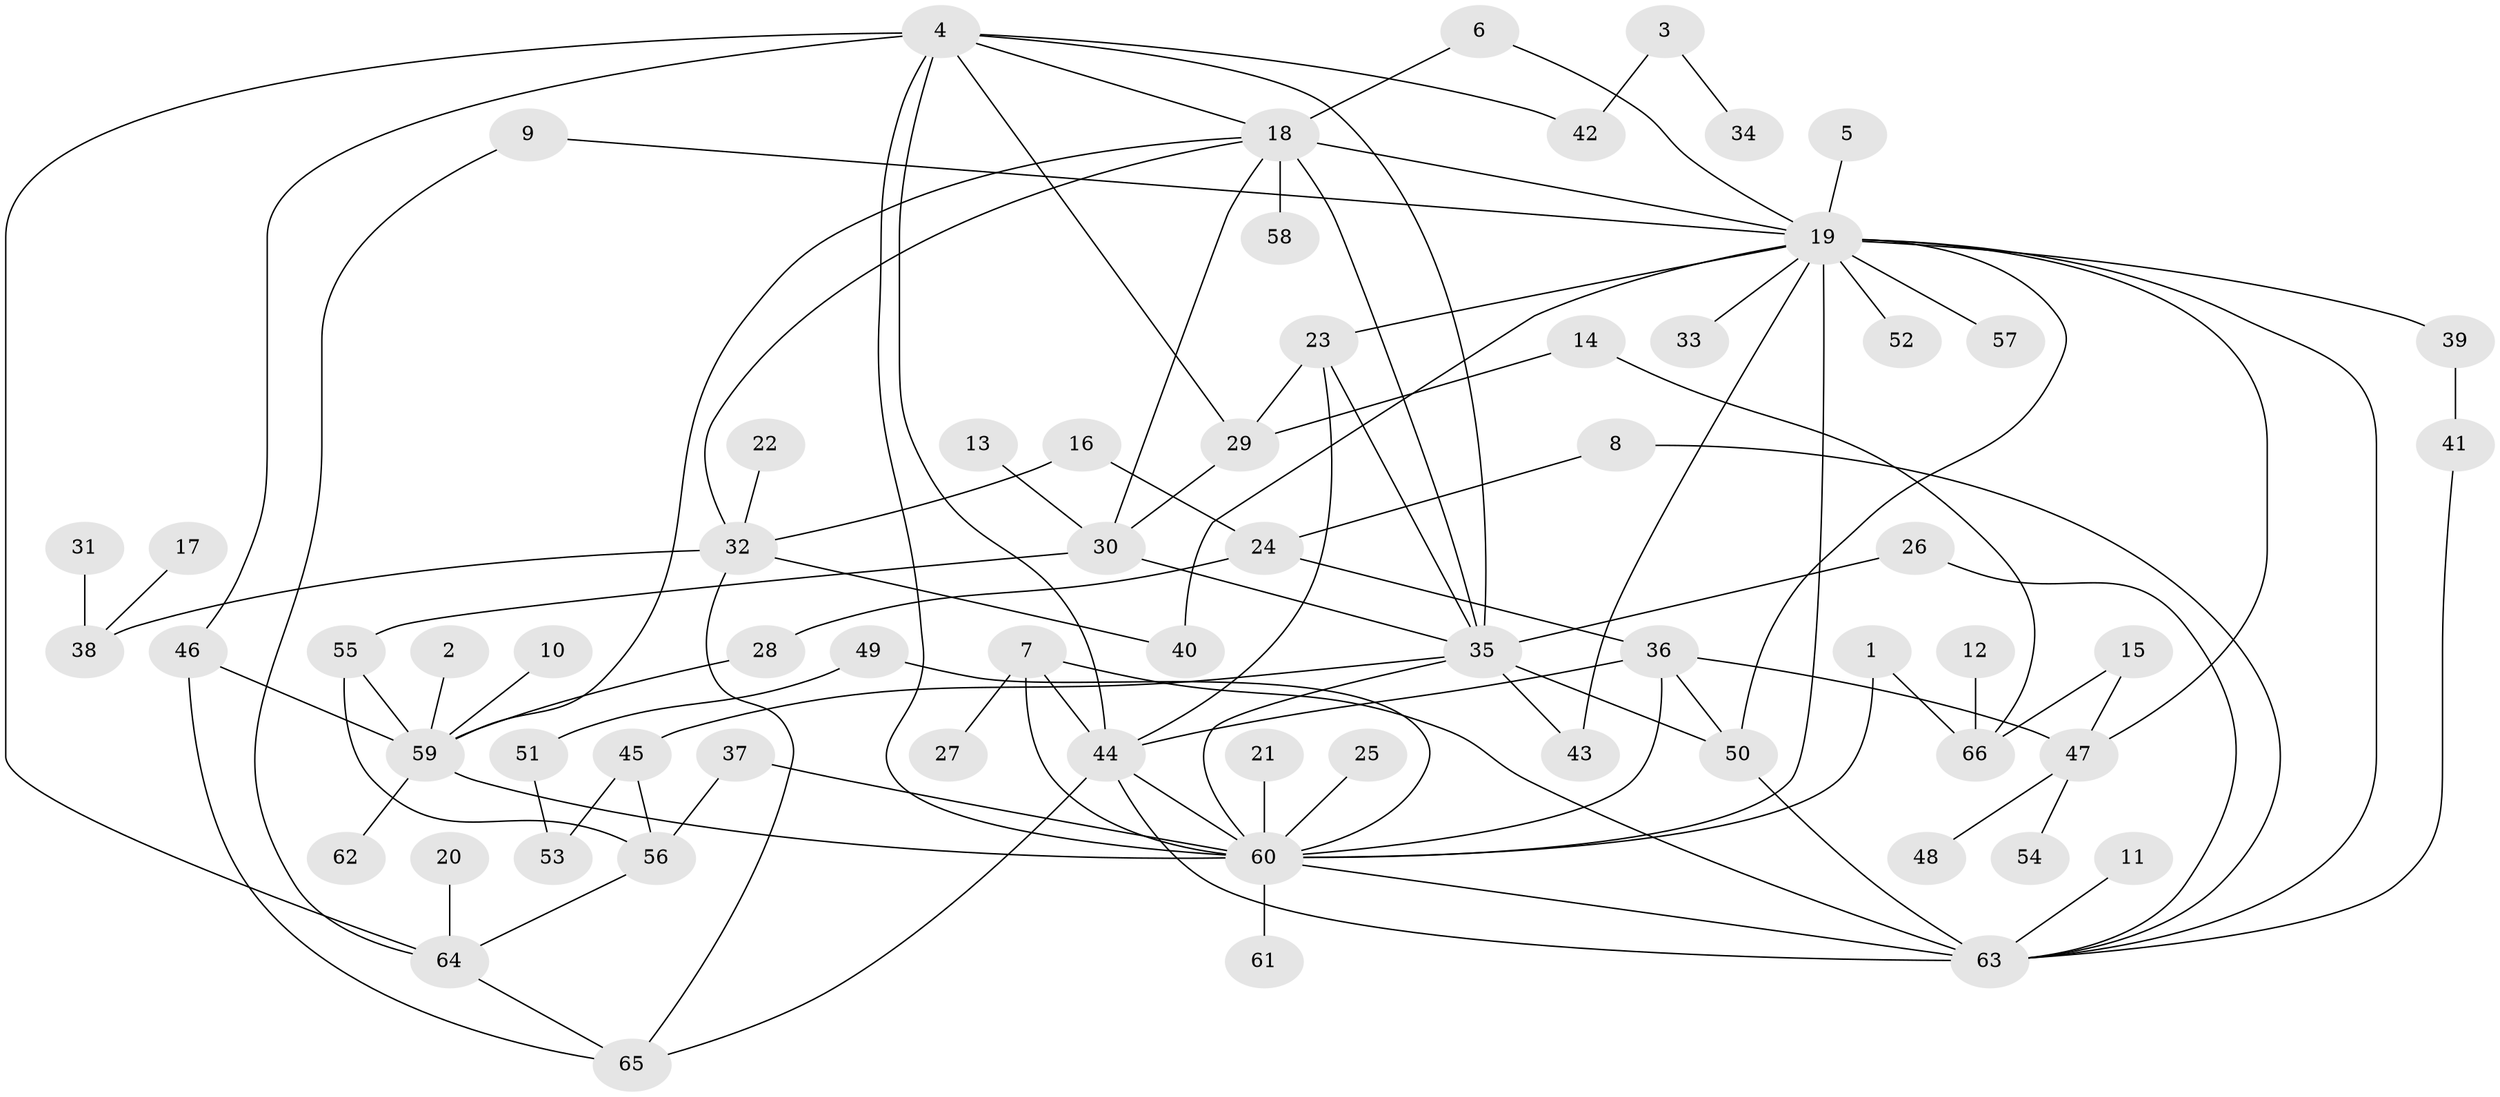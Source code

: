 // original degree distribution, {9: 0.030303030303030304, 16: 0.007575757575757576, 10: 0.007575757575757576, 1: 0.42424242424242425, 3: 0.11363636363636363, 4: 0.05303030303030303, 17: 0.007575757575757576, 2: 0.2803030303030303, 7: 0.030303030303030304, 5: 0.015151515151515152, 6: 0.022727272727272728, 8: 0.007575757575757576}
// Generated by graph-tools (version 1.1) at 2025/01/03/09/25 03:01:52]
// undirected, 66 vertices, 104 edges
graph export_dot {
graph [start="1"]
  node [color=gray90,style=filled];
  1;
  2;
  3;
  4;
  5;
  6;
  7;
  8;
  9;
  10;
  11;
  12;
  13;
  14;
  15;
  16;
  17;
  18;
  19;
  20;
  21;
  22;
  23;
  24;
  25;
  26;
  27;
  28;
  29;
  30;
  31;
  32;
  33;
  34;
  35;
  36;
  37;
  38;
  39;
  40;
  41;
  42;
  43;
  44;
  45;
  46;
  47;
  48;
  49;
  50;
  51;
  52;
  53;
  54;
  55;
  56;
  57;
  58;
  59;
  60;
  61;
  62;
  63;
  64;
  65;
  66;
  1 -- 60 [weight=1.0];
  1 -- 66 [weight=1.0];
  2 -- 59 [weight=1.0];
  3 -- 34 [weight=1.0];
  3 -- 42 [weight=1.0];
  4 -- 18 [weight=1.0];
  4 -- 29 [weight=1.0];
  4 -- 35 [weight=1.0];
  4 -- 42 [weight=1.0];
  4 -- 44 [weight=1.0];
  4 -- 46 [weight=1.0];
  4 -- 60 [weight=1.0];
  4 -- 64 [weight=1.0];
  5 -- 19 [weight=1.0];
  6 -- 18 [weight=1.0];
  6 -- 19 [weight=1.0];
  7 -- 27 [weight=1.0];
  7 -- 44 [weight=1.0];
  7 -- 60 [weight=1.0];
  7 -- 63 [weight=1.0];
  8 -- 24 [weight=1.0];
  8 -- 63 [weight=1.0];
  9 -- 19 [weight=1.0];
  9 -- 64 [weight=1.0];
  10 -- 59 [weight=1.0];
  11 -- 63 [weight=1.0];
  12 -- 66 [weight=1.0];
  13 -- 30 [weight=1.0];
  14 -- 29 [weight=1.0];
  14 -- 66 [weight=1.0];
  15 -- 47 [weight=1.0];
  15 -- 66 [weight=1.0];
  16 -- 24 [weight=1.0];
  16 -- 32 [weight=1.0];
  17 -- 38 [weight=1.0];
  18 -- 19 [weight=1.0];
  18 -- 30 [weight=1.0];
  18 -- 32 [weight=1.0];
  18 -- 35 [weight=2.0];
  18 -- 58 [weight=1.0];
  18 -- 59 [weight=1.0];
  19 -- 23 [weight=1.0];
  19 -- 33 [weight=1.0];
  19 -- 39 [weight=1.0];
  19 -- 40 [weight=1.0];
  19 -- 43 [weight=1.0];
  19 -- 47 [weight=1.0];
  19 -- 50 [weight=1.0];
  19 -- 52 [weight=1.0];
  19 -- 57 [weight=1.0];
  19 -- 60 [weight=1.0];
  19 -- 63 [weight=1.0];
  20 -- 64 [weight=1.0];
  21 -- 60 [weight=1.0];
  22 -- 32 [weight=1.0];
  23 -- 29 [weight=1.0];
  23 -- 35 [weight=1.0];
  23 -- 44 [weight=1.0];
  24 -- 28 [weight=1.0];
  24 -- 36 [weight=1.0];
  25 -- 60 [weight=1.0];
  26 -- 35 [weight=1.0];
  26 -- 63 [weight=1.0];
  28 -- 59 [weight=1.0];
  29 -- 30 [weight=1.0];
  30 -- 35 [weight=1.0];
  30 -- 55 [weight=1.0];
  31 -- 38 [weight=1.0];
  32 -- 38 [weight=1.0];
  32 -- 40 [weight=1.0];
  32 -- 65 [weight=1.0];
  35 -- 43 [weight=1.0];
  35 -- 45 [weight=1.0];
  35 -- 50 [weight=1.0];
  35 -- 60 [weight=1.0];
  36 -- 44 [weight=1.0];
  36 -- 47 [weight=1.0];
  36 -- 50 [weight=1.0];
  36 -- 60 [weight=1.0];
  37 -- 56 [weight=1.0];
  37 -- 60 [weight=1.0];
  39 -- 41 [weight=1.0];
  41 -- 63 [weight=1.0];
  44 -- 60 [weight=1.0];
  44 -- 63 [weight=2.0];
  44 -- 65 [weight=1.0];
  45 -- 53 [weight=1.0];
  45 -- 56 [weight=1.0];
  46 -- 59 [weight=1.0];
  46 -- 65 [weight=1.0];
  47 -- 48 [weight=1.0];
  47 -- 54 [weight=1.0];
  49 -- 51 [weight=1.0];
  49 -- 60 [weight=1.0];
  50 -- 63 [weight=1.0];
  51 -- 53 [weight=1.0];
  55 -- 56 [weight=1.0];
  55 -- 59 [weight=1.0];
  56 -- 64 [weight=1.0];
  59 -- 60 [weight=1.0];
  59 -- 62 [weight=1.0];
  60 -- 61 [weight=1.0];
  60 -- 63 [weight=1.0];
  64 -- 65 [weight=1.0];
}
